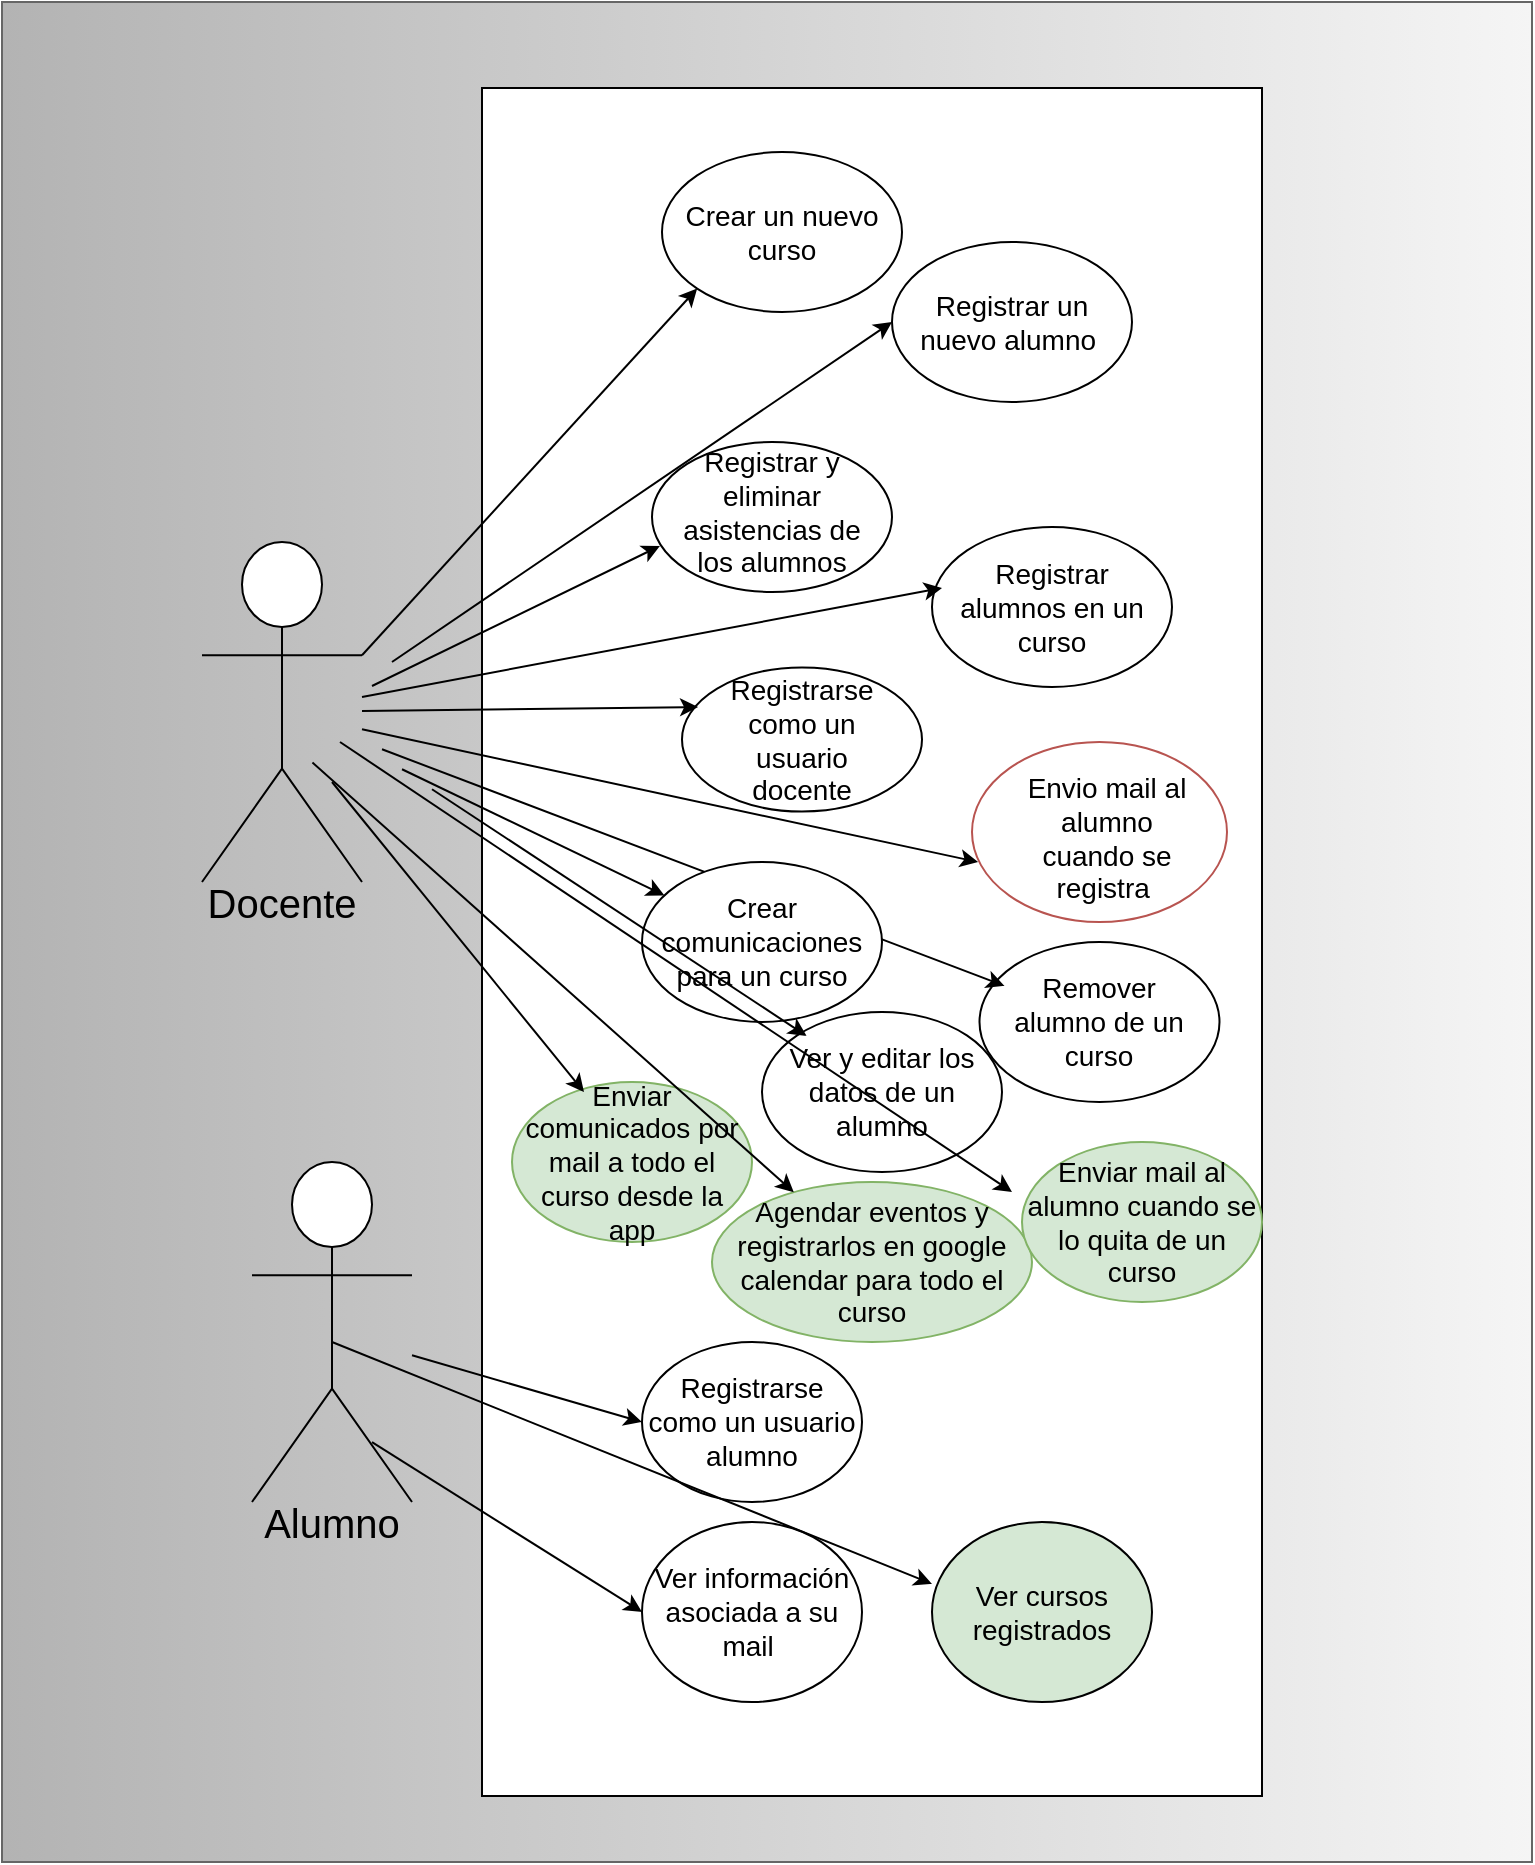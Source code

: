 <mxfile version="13.3.8" type="google"><diagram id="TkE4sMJ1fekr7Pt_7j4h" name="Page-1"><mxGraphModel dx="868" dy="482" grid="1" gridSize="10" guides="1" tooltips="1" connect="1" arrows="1" fold="1" page="1" pageScale="1" pageWidth="1169" pageHeight="826" math="0" shadow="0"><root><mxCell id="0"/><mxCell id="1" parent="0"/><mxCell id="ZO_0BZSoeU9vzcqyI526-8" value="" style="rounded=0;whiteSpace=wrap;html=1;fontSize=20;align=left;gradientColor=#b3b3b3;fillColor=#f5f5f5;strokeColor=#666666;direction=south;" parent="1" vertex="1"><mxGeometry x="175" y="40" width="765" height="930" as="geometry"/></mxCell><mxCell id="ZO_0BZSoeU9vzcqyI526-2" value="" style="rounded=0;whiteSpace=wrap;html=1;strokeColor=#000000;fontSize=20;align=left;" parent="1" vertex="1"><mxGeometry x="415" y="83" width="390" height="854" as="geometry"/></mxCell><mxCell id="RYpiwO5TI44zMPqJ3-mg-20" value="" style="ellipse;whiteSpace=wrap;html=1;strokeColor=#b85450;fontSize=14;align=left;fillColor=#FFFFFF;" parent="1" vertex="1"><mxGeometry x="660" y="410" width="127.5" height="90" as="geometry"/></mxCell><mxCell id="ZO_0BZSoeU9vzcqyI526-1" value="" style="shape=umlActor;verticalLabelPosition=bottom;labelBackgroundColor=#ffffff;verticalAlign=top;html=1;outlineConnect=0;strokeColor=#000000;fontSize=20;align=left;" parent="1" vertex="1"><mxGeometry x="275" y="310" width="80" height="170" as="geometry"/></mxCell><mxCell id="ZO_0BZSoeU9vzcqyI526-3" value="" style="ellipse;whiteSpace=wrap;html=1;strokeColor=#000000;fontSize=20;align=left;" parent="1" vertex="1"><mxGeometry x="505" y="115" width="120" height="80" as="geometry"/></mxCell><mxCell id="ZO_0BZSoeU9vzcqyI526-4" value="" style="ellipse;whiteSpace=wrap;html=1;strokeColor=#000000;fontSize=20;align=left;" parent="1" vertex="1"><mxGeometry x="620" y="160" width="120" height="80" as="geometry"/></mxCell><mxCell id="ZO_0BZSoeU9vzcqyI526-5" value="" style="ellipse;whiteSpace=wrap;html=1;strokeColor=#000000;fontSize=20;align=left;" parent="1" vertex="1"><mxGeometry x="500" y="260" width="120" height="75" as="geometry"/></mxCell><mxCell id="ZO_0BZSoeU9vzcqyI526-6" value="" style="endArrow=classic;html=1;fontSize=20;entryX=0;entryY=1;entryDx=0;entryDy=0;exitX=1;exitY=0.333;exitDx=0;exitDy=0;exitPerimeter=0;" parent="1" source="ZO_0BZSoeU9vzcqyI526-1" target="ZO_0BZSoeU9vzcqyI526-3" edge="1"><mxGeometry width="50" height="50" relative="1" as="geometry"><mxPoint x="390" y="343" as="sourcePoint"/><mxPoint x="505" y="166" as="targetPoint"/></mxGeometry></mxCell><mxCell id="ZO_0BZSoeU9vzcqyI526-9" value="Docente&lt;br&gt;" style="text;html=1;strokeColor=none;fillColor=none;align=center;verticalAlign=middle;whiteSpace=wrap;rounded=0;fontSize=20;" parent="1" vertex="1"><mxGeometry x="310" y="480" width="10" height="20" as="geometry"/></mxCell><mxCell id="ZO_0BZSoeU9vzcqyI526-11" value="" style="endArrow=classic;html=1;fontSize=20;entryX=0.033;entryY=0.693;entryDx=0;entryDy=0;entryPerimeter=0;" parent="1" target="ZO_0BZSoeU9vzcqyI526-5" edge="1"><mxGeometry width="50" height="50" relative="1" as="geometry"><mxPoint x="360" y="382" as="sourcePoint"/><mxPoint x="610" y="340" as="targetPoint"/></mxGeometry></mxCell><mxCell id="ZO_0BZSoeU9vzcqyI526-13" value="Crear un nuevo curso" style="text;html=1;strokeColor=none;fillColor=none;align=center;verticalAlign=middle;whiteSpace=wrap;rounded=0;fontSize=14;" parent="1" vertex="1"><mxGeometry x="515" y="120" width="100" height="70" as="geometry"/></mxCell><mxCell id="ZO_0BZSoeU9vzcqyI526-14" value="Registrar un nuevo alumno&amp;nbsp;" style="text;html=1;strokeColor=none;fillColor=none;align=center;verticalAlign=middle;whiteSpace=wrap;rounded=0;fontSize=14;" parent="1" vertex="1"><mxGeometry x="630" y="165" width="100" height="70" as="geometry"/></mxCell><mxCell id="ZO_0BZSoeU9vzcqyI526-19" value="Registrar y eliminar asistencias de los alumnos" style="text;html=1;strokeColor=none;fillColor=none;align=center;verticalAlign=middle;whiteSpace=wrap;rounded=0;fontSize=14;" parent="1" vertex="1"><mxGeometry x="510" y="260" width="100" height="70" as="geometry"/></mxCell><mxCell id="ZO_0BZSoeU9vzcqyI526-20" value="" style="ellipse;whiteSpace=wrap;html=1;strokeColor=#000000;fontSize=14;align=left;" parent="1" vertex="1"><mxGeometry x="640" y="302.5" width="120" height="80" as="geometry"/></mxCell><mxCell id="ZO_0BZSoeU9vzcqyI526-21" value="" style="endArrow=classic;html=1;fontSize=20;entryX=-0.05;entryY=0.364;entryDx=0;entryDy=0;entryPerimeter=0;" parent="1" source="ZO_0BZSoeU9vzcqyI526-1" target="ZO_0BZSoeU9vzcqyI526-22" edge="1"><mxGeometry width="50" height="50" relative="1" as="geometry"><mxPoint x="370" y="469.997" as="sourcePoint"/><mxPoint x="507.04" y="538.92" as="targetPoint"/></mxGeometry></mxCell><mxCell id="ZO_0BZSoeU9vzcqyI526-22" value="Registrar alumnos en un curso" style="text;html=1;strokeColor=none;fillColor=none;align=center;verticalAlign=middle;whiteSpace=wrap;rounded=0;fontSize=14;" parent="1" vertex="1"><mxGeometry x="650" y="307.5" width="100" height="70" as="geometry"/></mxCell><mxCell id="ZO_0BZSoeU9vzcqyI526-25" value="" style="endArrow=classic;html=1;fontSize=20;entryX=0;entryY=0.5;entryDx=0;entryDy=0;" parent="1" target="ZO_0BZSoeU9vzcqyI526-4" edge="1"><mxGeometry width="50" height="50" relative="1" as="geometry"><mxPoint x="370" y="370" as="sourcePoint"/><mxPoint x="515" y="251.04" as="targetPoint"/></mxGeometry></mxCell><mxCell id="RYpiwO5TI44zMPqJ3-mg-6" style="edgeStyle=orthogonalEdgeStyle;rounded=0;orthogonalLoop=1;jettySize=auto;html=1;exitX=1;exitY=0.5;exitDx=0;exitDy=0;entryX=1;entryY=0.5;entryDx=0;entryDy=0;" parent="1" source="nYq5kfGubnroZ32Dq7IF-6" target="nYq5kfGubnroZ32Dq7IF-7" edge="1"><mxGeometry relative="1" as="geometry"/></mxCell><mxCell id="nYq5kfGubnroZ32Dq7IF-6" value="" style="ellipse;whiteSpace=wrap;html=1;strokeColor=#000000;fontSize=14;align=left;" parent="1" vertex="1"><mxGeometry x="515" y="372.75" width="120" height="72" as="geometry"/></mxCell><mxCell id="nYq5kfGubnroZ32Dq7IF-7" value="Registrarse como un usuario docente" style="text;html=1;strokeColor=none;fillColor=none;align=center;verticalAlign=middle;whiteSpace=wrap;rounded=0;fontSize=14;" parent="1" vertex="1"><mxGeometry x="530" y="377.5" width="90" height="62.5" as="geometry"/></mxCell><mxCell id="nYq5kfGubnroZ32Dq7IF-8" value="" style="endArrow=classic;html=1;fontSize=20;entryX=0.067;entryY=0.275;entryDx=0;entryDy=0;entryPerimeter=0;" parent="1" source="ZO_0BZSoeU9vzcqyI526-1" target="nYq5kfGubnroZ32Dq7IF-6" edge="1"><mxGeometry width="50" height="50" relative="1" as="geometry"><mxPoint x="360" y="450.004" as="sourcePoint"/><mxPoint x="510" y="490" as="targetPoint"/></mxGeometry></mxCell><mxCell id="RYpiwO5TI44zMPqJ3-mg-5" value="" style="shape=umlActor;verticalLabelPosition=bottom;labelBackgroundColor=#ffffff;verticalAlign=top;html=1;outlineConnect=0;strokeColor=#000000;fontSize=20;align=left;" parent="1" vertex="1"><mxGeometry x="300" y="620" width="80" height="170" as="geometry"/></mxCell><mxCell id="RYpiwO5TI44zMPqJ3-mg-7" value="Alumno&lt;br&gt;" style="text;html=1;strokeColor=none;fillColor=none;align=center;verticalAlign=middle;whiteSpace=wrap;rounded=0;fontSize=20;" parent="1" vertex="1"><mxGeometry x="335" y="790" width="10" height="20" as="geometry"/></mxCell><mxCell id="RYpiwO5TI44zMPqJ3-mg-18" value="Envio mail al alumno cuando se registra&amp;nbsp;" style="text;html=1;strokeColor=none;fillColor=none;align=center;verticalAlign=middle;whiteSpace=wrap;rounded=0;fontSize=14;" parent="1" vertex="1"><mxGeometry x="680" y="456.5" width="95" height="3.5" as="geometry"/></mxCell><mxCell id="RYpiwO5TI44zMPqJ3-mg-21" value="" style="ellipse;whiteSpace=wrap;html=1;strokeColor=#000000;fontSize=14;align=left;fillColor=#FFFFFF;" parent="1" vertex="1"><mxGeometry x="663.75" y="510" width="120" height="80" as="geometry"/></mxCell><mxCell id="RYpiwO5TI44zMPqJ3-mg-24" value="" style="endArrow=classic;html=1;fontSize=20;entryX=0.024;entryY=0.667;entryDx=0;entryDy=0;entryPerimeter=0;" parent="1" source="ZO_0BZSoeU9vzcqyI526-1" target="RYpiwO5TI44zMPqJ3-mg-20" edge="1"><mxGeometry width="50" height="50" relative="1" as="geometry"><mxPoint x="410" y="398.739" as="sourcePoint"/><mxPoint x="533.04" y="402.55" as="targetPoint"/></mxGeometry></mxCell><mxCell id="RYpiwO5TI44zMPqJ3-mg-25" value="Remover alumno de un curso" style="text;html=1;strokeColor=none;fillColor=none;align=center;verticalAlign=middle;whiteSpace=wrap;rounded=0;fontSize=14;" parent="1" vertex="1"><mxGeometry x="676.25" y="490" width="95" height="120" as="geometry"/></mxCell><mxCell id="RYpiwO5TI44zMPqJ3-mg-26" value="" style="endArrow=classic;html=1;fontSize=20;" parent="1" target="RYpiwO5TI44zMPqJ3-mg-25" edge="1"><mxGeometry width="50" height="50" relative="1" as="geometry"><mxPoint x="365" y="413.623" as="sourcePoint"/><mxPoint x="673.06" y="480.03" as="targetPoint"/></mxGeometry></mxCell><mxCell id="RYpiwO5TI44zMPqJ3-mg-27" value="Crear comunicaciones para un curso" style="ellipse;whiteSpace=wrap;html=1;fontSize=14;align=center;fillColor=#FFFFFF;" parent="1" vertex="1"><mxGeometry x="495" y="470" width="120" height="80" as="geometry"/></mxCell><mxCell id="RYpiwO5TI44zMPqJ3-mg-28" value="" style="endArrow=classic;html=1;fontSize=20;" parent="1" target="RYpiwO5TI44zMPqJ3-mg-27" edge="1"><mxGeometry width="50" height="50" relative="1" as="geometry"><mxPoint x="375" y="423.623" as="sourcePoint"/><mxPoint x="660" y="540.518" as="targetPoint"/></mxGeometry></mxCell><mxCell id="RYpiwO5TI44zMPqJ3-mg-29" value="Ver y editar los datos de un alumno" style="ellipse;whiteSpace=wrap;html=1;strokeColor=#000000;fontSize=14;align=center;fillColor=#FFFFFF;" parent="1" vertex="1"><mxGeometry x="555" y="545" width="120" height="80" as="geometry"/></mxCell><mxCell id="RYpiwO5TI44zMPqJ3-mg-30" value="" style="endArrow=classic;html=1;fontSize=20;" parent="1" edge="1"><mxGeometry width="50" height="50" relative="1" as="geometry"><mxPoint x="390" y="433.623" as="sourcePoint"/><mxPoint x="577.25" y="556.933" as="targetPoint"/></mxGeometry></mxCell><mxCell id="RYpiwO5TI44zMPqJ3-mg-31" value="Ver información asociada a su mail&amp;nbsp;" style="ellipse;whiteSpace=wrap;html=1;strokeColor=#000000;fontSize=14;align=center;fillColor=#FFFFFF;" parent="1" vertex="1"><mxGeometry x="495" y="800" width="110" height="90" as="geometry"/></mxCell><mxCell id="RYpiwO5TI44zMPqJ3-mg-32" value="Registrarse como un usuario alumno" style="ellipse;whiteSpace=wrap;html=1;strokeColor=#000000;fontSize=14;align=center;fillColor=#FFFFFF;" parent="1" vertex="1"><mxGeometry x="495" y="710" width="110" height="80" as="geometry"/></mxCell><mxCell id="RYpiwO5TI44zMPqJ3-mg-35" value="" style="endArrow=classic;html=1;fontSize=20;entryX=0;entryY=0.5;entryDx=0;entryDy=0;" parent="1" source="RYpiwO5TI44zMPqJ3-mg-5" target="RYpiwO5TI44zMPqJ3-mg-32" edge="1"><mxGeometry width="50" height="50" relative="1" as="geometry"><mxPoint x="395" y="443.623" as="sourcePoint"/><mxPoint x="518.292" y="576.042" as="targetPoint"/></mxGeometry></mxCell><mxCell id="RYpiwO5TI44zMPqJ3-mg-36" value="" style="endArrow=classic;html=1;fontSize=20;entryX=0;entryY=0.5;entryDx=0;entryDy=0;exitX=0.75;exitY=0.824;exitDx=0;exitDy=0;exitPerimeter=0;" parent="1" source="RYpiwO5TI44zMPqJ3-mg-5" target="RYpiwO5TI44zMPqJ3-mg-31" edge="1"><mxGeometry width="50" height="50" relative="1" as="geometry"><mxPoint x="390" y="711.25" as="sourcePoint"/><mxPoint x="510" y="700" as="targetPoint"/></mxGeometry></mxCell><mxCell id="qsuUeRxNo6-iYeHaGi_n-1" value="Enviar comunicados por mail a todo el curso desde la app" style="ellipse;whiteSpace=wrap;html=1;strokeColor=#82b366;fontSize=14;align=center;fillColor=#d5e8d4;" parent="1" vertex="1"><mxGeometry x="430" y="580" width="120" height="80" as="geometry"/></mxCell><mxCell id="qsuUeRxNo6-iYeHaGi_n-2" value="" style="endArrow=classic;html=1;fontSize=20;entryX=0.3;entryY=0.063;entryDx=0;entryDy=0;entryPerimeter=0;" parent="1" target="qsuUeRxNo6-iYeHaGi_n-1" edge="1"><mxGeometry width="50" height="50" relative="1" as="geometry"><mxPoint x="340" y="430" as="sourcePoint"/><mxPoint x="587.25" y="566.933" as="targetPoint"/></mxGeometry></mxCell><mxCell id="qsuUeRxNo6-iYeHaGi_n-3" value="Agendar eventos y registrarlos en google calendar para todo el curso" style="ellipse;whiteSpace=wrap;html=1;strokeColor=#82b366;fontSize=14;align=center;fillColor=#d5e8d4;" parent="1" vertex="1"><mxGeometry x="530" y="630" width="160" height="80" as="geometry"/></mxCell><mxCell id="qsuUeRxNo6-iYeHaGi_n-4" value="" style="endArrow=classic;html=1;fontSize=20;exitX=0.151;exitY=0.276;exitDx=0;exitDy=0;exitPerimeter=0;" parent="1" target="qsuUeRxNo6-iYeHaGi_n-3" edge="1"><mxGeometry width="50" height="50" relative="1" as="geometry"><mxPoint x="330.23" y="420.28" as="sourcePoint"/><mxPoint x="476" y="595.04" as="targetPoint"/></mxGeometry></mxCell><mxCell id="6AQQN3vO_4Us1M8ViiS2-1" value="Ver cursos registrados" style="ellipse;whiteSpace=wrap;html=1;strokeColor=#000000;fontSize=14;align=center;fillColor=#D5E8D4;" vertex="1" parent="1"><mxGeometry x="640" y="800" width="110" height="90" as="geometry"/></mxCell><mxCell id="6AQQN3vO_4Us1M8ViiS2-2" value="" style="endArrow=classic;html=1;fontSize=20;exitX=0.75;exitY=0.824;exitDx=0;exitDy=0;exitPerimeter=0;entryX=0;entryY=0.344;entryDx=0;entryDy=0;entryPerimeter=0;" edge="1" parent="1" target="6AQQN3vO_4Us1M8ViiS2-1"><mxGeometry width="50" height="50" relative="1" as="geometry"><mxPoint x="340" y="710.0" as="sourcePoint"/><mxPoint x="630" y="826" as="targetPoint"/></mxGeometry></mxCell><mxCell id="6AQQN3vO_4Us1M8ViiS2-3" value="Enviar mail al alumno cuando se lo quita de un curso" style="ellipse;whiteSpace=wrap;html=1;strokeColor=#82b366;fontSize=14;align=center;fillColor=#d5e8d4;" vertex="1" parent="1"><mxGeometry x="685" y="610" width="120" height="80" as="geometry"/></mxCell><mxCell id="6AQQN3vO_4Us1M8ViiS2-4" value="" style="endArrow=classic;html=1;fontSize=20;exitX=0.151;exitY=0.276;exitDx=0;exitDy=0;exitPerimeter=0;" edge="1" parent="1"><mxGeometry width="50" height="50" relative="1" as="geometry"><mxPoint x="344" y="410" as="sourcePoint"/><mxPoint x="680" y="635" as="targetPoint"/></mxGeometry></mxCell></root></mxGraphModel></diagram></mxfile>